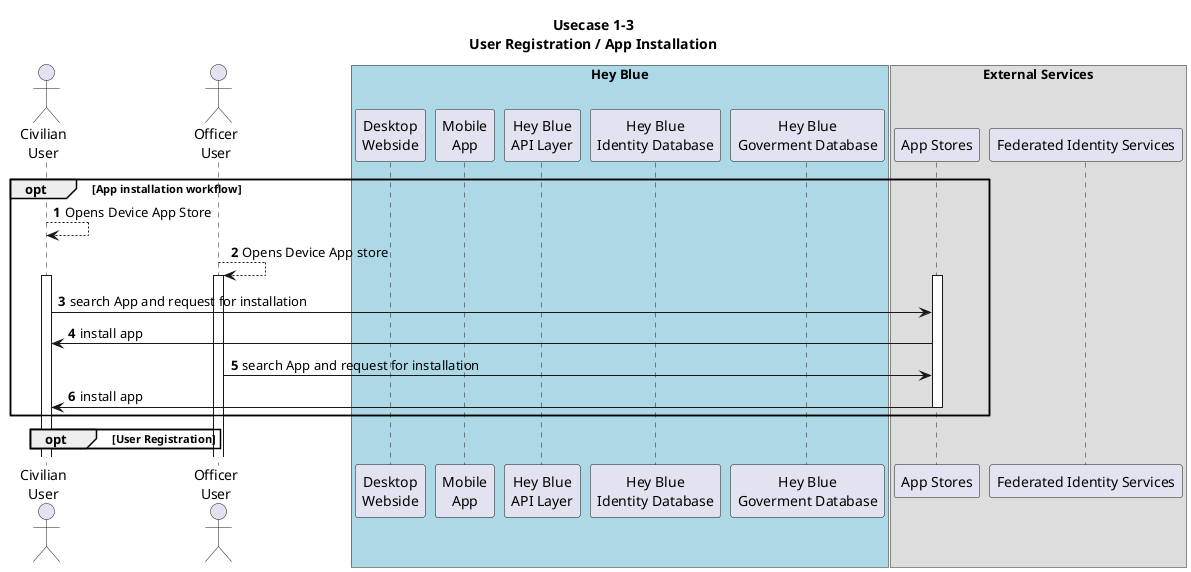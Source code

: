 @startuml  App Installation & User Registration

title
Usecase 1-3
User Registration / App Installation
end title

autonumber

actor Civ as "Civilian\nUser"
actor Off as "Officer\nUser"

box "Hey Blue" #Lightblue
    participant Desktop as "Desktop\nWebside"
    participant Mobile as "Mobile\nApp"

    participant API_Layer as "Hey Blue\nAPI Layer"

    participant ID_DB as "Hey Blue\nIdentity Database"
    participant GOV_DB as "Hey Blue\nGoverment Database"
end box

box "External Services" 
    participant Appstore as "App Stores"
    participant FIS as "Federated Identity Services"
end box

'##### App Installation

opt App installation workflow
Civ --> Civ : Opens Device App Store
Off --> Off : Opens Device App store
 activate Civ
 activate Off
    activate Appstore
    Civ -> Appstore : search App and request for installation
    Appstore -> Civ : install app
    Off -> Appstore : search App and request for installation
    Appstore -> Civ : install app
    deactivate Appstore 
end


'###### User Registration

opt User Registration


end




'###### missing
' Fill the gov DB or manual check via Admin GUI

@enduml 